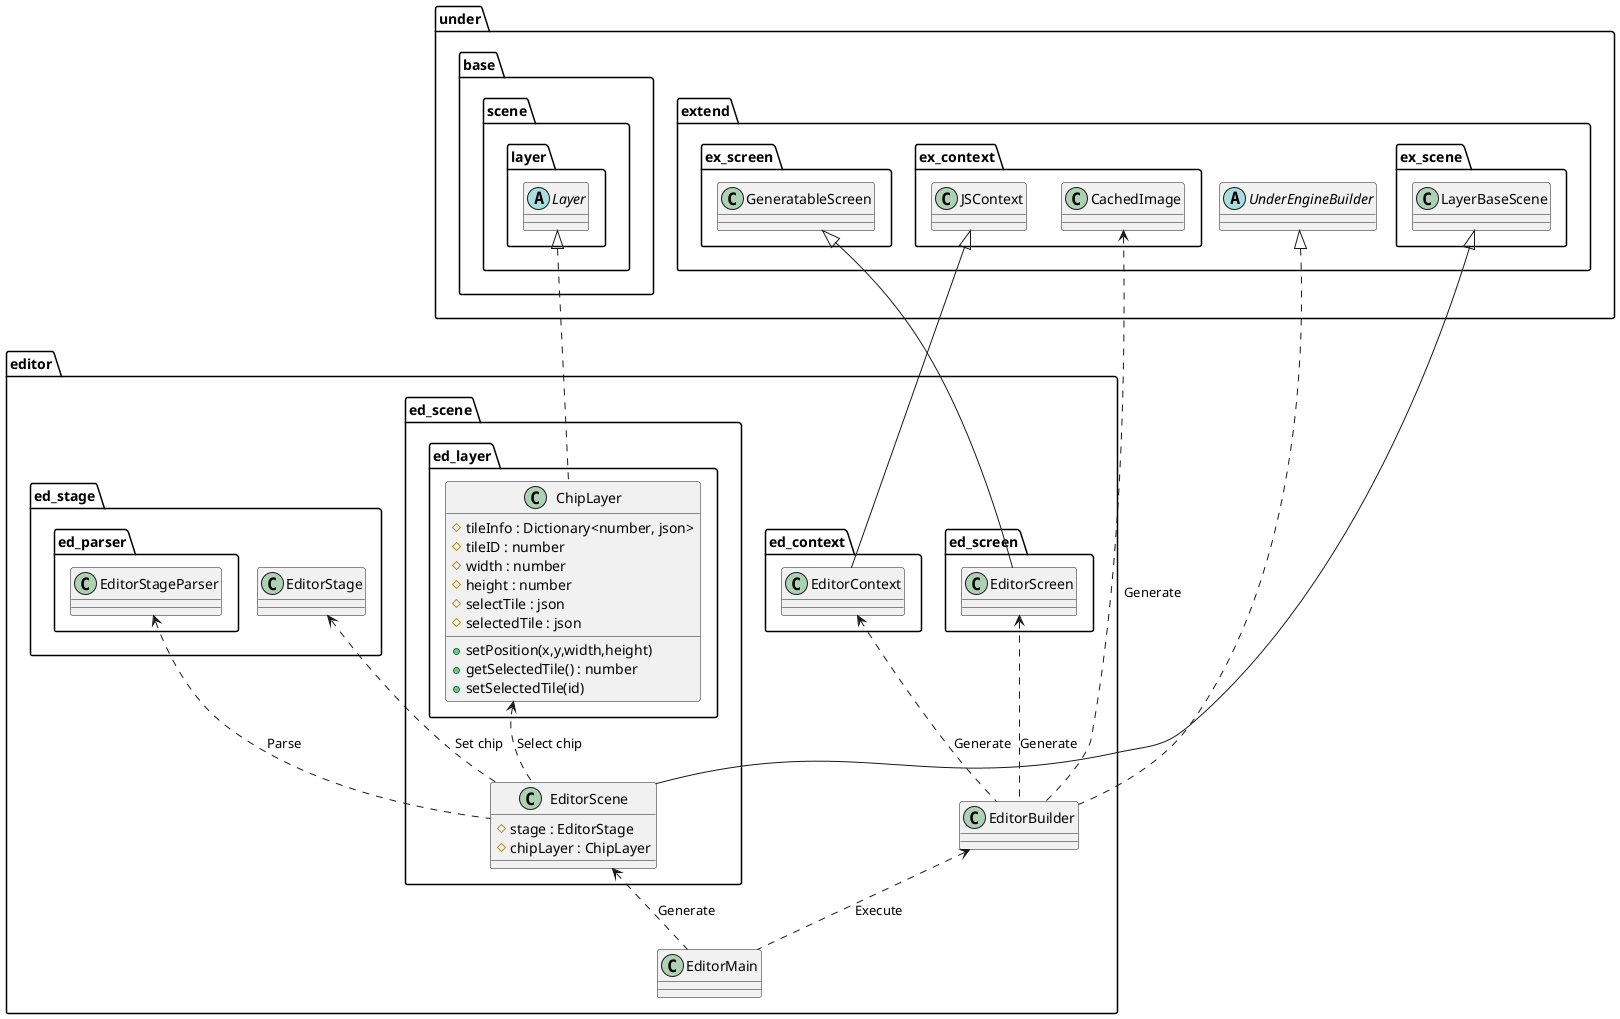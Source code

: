 @startuml EditorGameBase

package editor {
    class EditorMain
    class EditorBuilder

    package ed_context {
        class EditorContext
    }
    package ed_scene {
        class EditorScene {
            #stage : EditorStage
            #chipLayer : ChipLayer
        }
        package ed_layer {
            class ChipLayer {
                #tileInfo : Dictionary<number, json>
                #tileID : number
                #width : number
                #height : number
                #selectTile : json
                #selectedTile : json
                +setPosition(x,y,width,height)
                +getSelectedTile() : number
                +setSelectedTile(id)
            }
        }
    }

    package ed_screen {
        class EditorScreen
    }
}

package under {
    package base {
        package scene {
            package layer {
                abstract Layer
            }
        }
    }
    package extend {
        abstract UnderEngineBuilder
        package ex_context {
            class JSContext
            class CachedImage
        }
        package ex_scene {
            class LayerBaseScene
        }
        package ex_screen {
            class GeneratableScreen
        }
    }
}

package editor {
    package ed_stage {
        class EditorStage
        package ed_parser {
            class EditorStageParser
        }
    }
}

EditorBuilder <.. EditorMain : "Execute"
EditorScene <.. EditorMain : "Generate"
EditorScreen <.. EditorBuilder : "Generate"
EditorContext <.. EditorBuilder : "Generate"
CachedImage <.. EditorBuilder : "Generate"

EditorStageParser <.. EditorScene : "Parse"
ChipLayer <.. EditorScene : "Select chip"
EditorStage <.. EditorScene : "Set chip"

UnderEngineBuilder <|.. EditorBuilder
GeneratableScreen <|-- EditorScreen
JSContext <|-- EditorContext

LayerBaseScene <|-- EditorScene
Layer <|.. ChipLayer

@enduml
